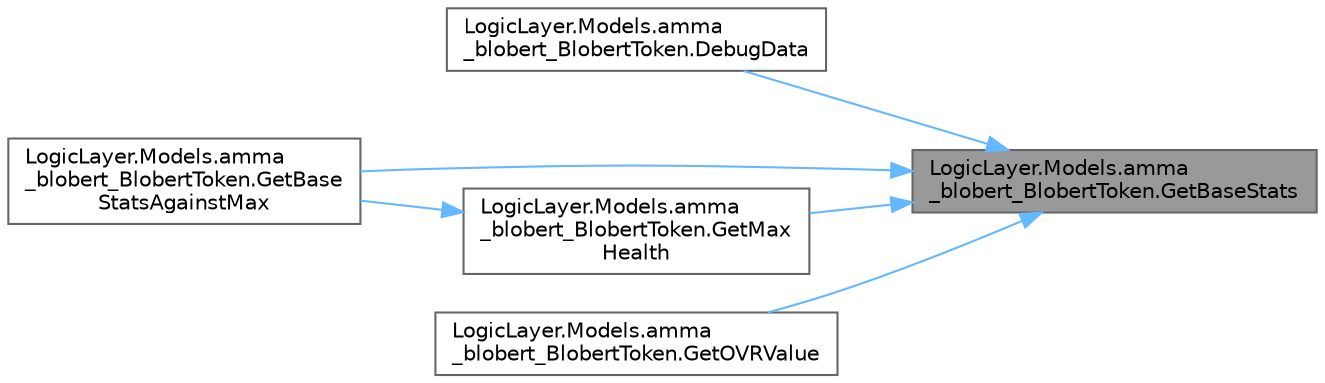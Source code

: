 digraph "LogicLayer.Models.amma_blobert_BlobertToken.GetBaseStats"
{
 // LATEX_PDF_SIZE
  bgcolor="transparent";
  edge [fontname=Helvetica,fontsize=10,labelfontname=Helvetica,labelfontsize=10];
  node [fontname=Helvetica,fontsize=10,shape=box,height=0.2,width=0.4];
  rankdir="RL";
  Node1 [id="Node000001",label="LogicLayer.Models.amma\l_blobert_BlobertToken.GetBaseStats",height=0.2,width=0.4,color="gray40", fillcolor="grey60", style="filled", fontcolor="black",tooltip="Retrieves the base stats of the Blobert."];
  Node1 -> Node2 [id="edge1_Node000001_Node000002",dir="back",color="steelblue1",style="solid",tooltip=" "];
  Node2 [id="Node000002",label="LogicLayer.Models.amma\l_blobert_BlobertToken.DebugData",height=0.2,width=0.4,color="grey40", fillcolor="white", style="filled",URL="$class_logic_layer_1_1_models_1_1amma__blobert___blobert_token.html#abb87e19a003656cb5784e62ecf112f54",tooltip="Function to return a string of debug data based on the class. Nice way to compile everything together..."];
  Node1 -> Node3 [id="edge2_Node000001_Node000003",dir="back",color="steelblue1",style="solid",tooltip=" "];
  Node3 [id="Node000003",label="LogicLayer.Models.amma\l_blobert_BlobertToken.GetBase\lStatsAgainstMax",height=0.2,width=0.4,color="grey40", fillcolor="white", style="filled",URL="$class_logic_layer_1_1_models_1_1amma__blobert___blobert_token.html#ae4a106a1f7a3169d979d4522b61745e6",tooltip="Retrieves the stats in relations to the max possible."];
  Node1 -> Node4 [id="edge3_Node000001_Node000004",dir="back",color="steelblue1",style="solid",tooltip=" "];
  Node4 [id="Node000004",label="LogicLayer.Models.amma\l_blobert_BlobertToken.GetMax\lHealth",height=0.2,width=0.4,color="grey40", fillcolor="white", style="filled",URL="$class_logic_layer_1_1_models_1_1amma__blobert___blobert_token.html#a2a010c6cf04e32bb6e5a74d113010fdf",tooltip="Retrieves the maximum health of the Blobert based on the stats."];
  Node4 -> Node3 [id="edge4_Node000004_Node000003",dir="back",color="steelblue1",style="solid",tooltip=" "];
  Node1 -> Node5 [id="edge5_Node000001_Node000005",dir="back",color="steelblue1",style="solid",tooltip=" "];
  Node5 [id="Node000005",label="LogicLayer.Models.amma\l_blobert_BlobertToken.GetOVRValue",height=0.2,width=0.4,color="grey40", fillcolor="white", style="filled",URL="$class_logic_layer_1_1_models_1_1amma__blobert___blobert_token.html#a42bd5b5d1ca23b7bf5fdfe0058db3c13",tooltip="Calculate the OVR Value of the Blobert Based on its stats."];
}
